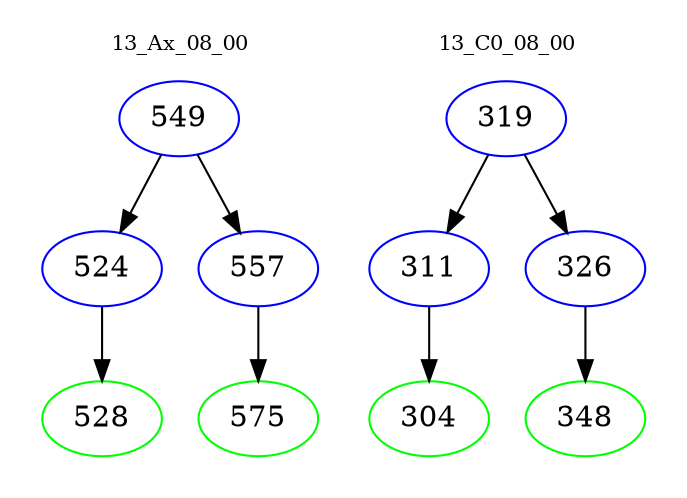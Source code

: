 digraph{
subgraph cluster_0 {
color = white
label = "13_Ax_08_00";
fontsize=10;
T0_549 [label="549", color="blue"]
T0_549 -> T0_524 [color="black"]
T0_524 [label="524", color="blue"]
T0_524 -> T0_528 [color="black"]
T0_528 [label="528", color="green"]
T0_549 -> T0_557 [color="black"]
T0_557 [label="557", color="blue"]
T0_557 -> T0_575 [color="black"]
T0_575 [label="575", color="green"]
}
subgraph cluster_1 {
color = white
label = "13_C0_08_00";
fontsize=10;
T1_319 [label="319", color="blue"]
T1_319 -> T1_311 [color="black"]
T1_311 [label="311", color="blue"]
T1_311 -> T1_304 [color="black"]
T1_304 [label="304", color="green"]
T1_319 -> T1_326 [color="black"]
T1_326 [label="326", color="blue"]
T1_326 -> T1_348 [color="black"]
T1_348 [label="348", color="green"]
}
}
